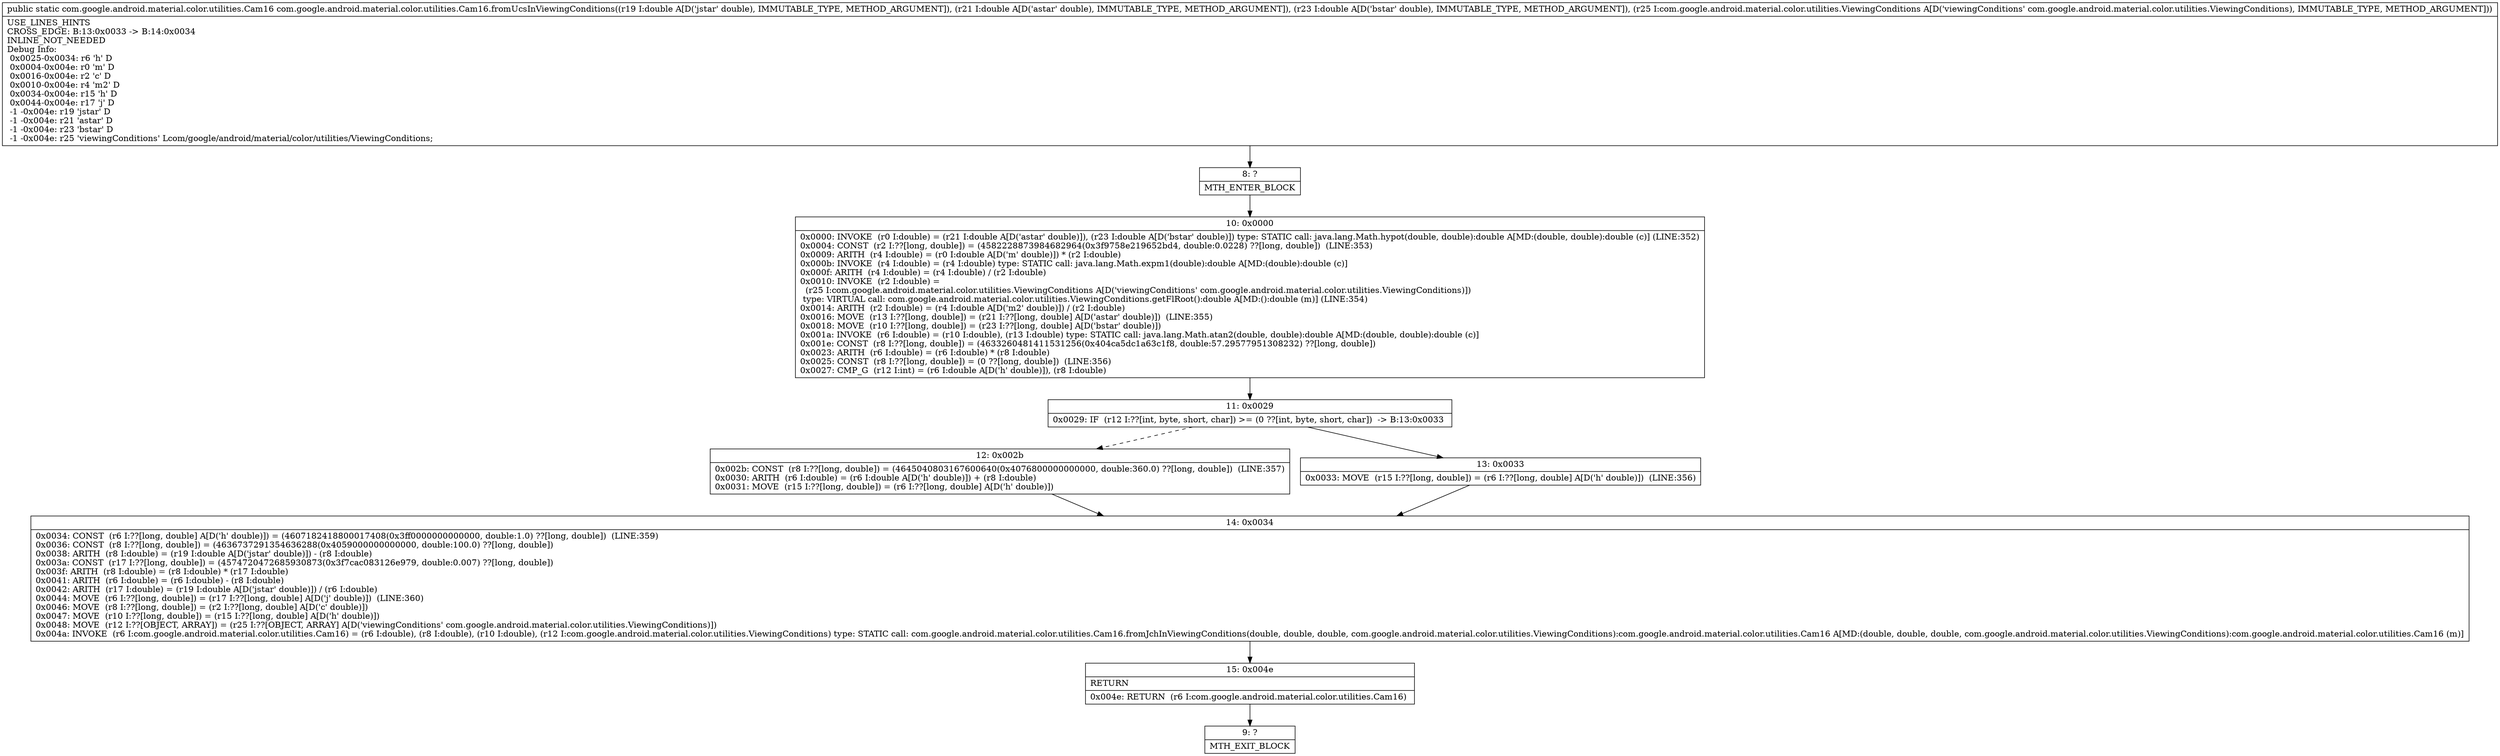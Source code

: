 digraph "CFG forcom.google.android.material.color.utilities.Cam16.fromUcsInViewingConditions(DDDLcom\/google\/android\/material\/color\/utilities\/ViewingConditions;)Lcom\/google\/android\/material\/color\/utilities\/Cam16;" {
Node_8 [shape=record,label="{8\:\ ?|MTH_ENTER_BLOCK\l}"];
Node_10 [shape=record,label="{10\:\ 0x0000|0x0000: INVOKE  (r0 I:double) = (r21 I:double A[D('astar' double)]), (r23 I:double A[D('bstar' double)]) type: STATIC call: java.lang.Math.hypot(double, double):double A[MD:(double, double):double (c)] (LINE:352)\l0x0004: CONST  (r2 I:??[long, double]) = (4582228873984682964(0x3f9758e219652bd4, double:0.0228) ??[long, double])  (LINE:353)\l0x0009: ARITH  (r4 I:double) = (r0 I:double A[D('m' double)]) * (r2 I:double) \l0x000b: INVOKE  (r4 I:double) = (r4 I:double) type: STATIC call: java.lang.Math.expm1(double):double A[MD:(double):double (c)]\l0x000f: ARITH  (r4 I:double) = (r4 I:double) \/ (r2 I:double) \l0x0010: INVOKE  (r2 I:double) = \l  (r25 I:com.google.android.material.color.utilities.ViewingConditions A[D('viewingConditions' com.google.android.material.color.utilities.ViewingConditions)])\l type: VIRTUAL call: com.google.android.material.color.utilities.ViewingConditions.getFlRoot():double A[MD:():double (m)] (LINE:354)\l0x0014: ARITH  (r2 I:double) = (r4 I:double A[D('m2' double)]) \/ (r2 I:double) \l0x0016: MOVE  (r13 I:??[long, double]) = (r21 I:??[long, double] A[D('astar' double)])  (LINE:355)\l0x0018: MOVE  (r10 I:??[long, double]) = (r23 I:??[long, double] A[D('bstar' double)]) \l0x001a: INVOKE  (r6 I:double) = (r10 I:double), (r13 I:double) type: STATIC call: java.lang.Math.atan2(double, double):double A[MD:(double, double):double (c)]\l0x001e: CONST  (r8 I:??[long, double]) = (4633260481411531256(0x404ca5dc1a63c1f8, double:57.29577951308232) ??[long, double]) \l0x0023: ARITH  (r6 I:double) = (r6 I:double) * (r8 I:double) \l0x0025: CONST  (r8 I:??[long, double]) = (0 ??[long, double])  (LINE:356)\l0x0027: CMP_G  (r12 I:int) = (r6 I:double A[D('h' double)]), (r8 I:double) \l}"];
Node_11 [shape=record,label="{11\:\ 0x0029|0x0029: IF  (r12 I:??[int, byte, short, char]) \>= (0 ??[int, byte, short, char])  \-\> B:13:0x0033 \l}"];
Node_12 [shape=record,label="{12\:\ 0x002b|0x002b: CONST  (r8 I:??[long, double]) = (4645040803167600640(0x4076800000000000, double:360.0) ??[long, double])  (LINE:357)\l0x0030: ARITH  (r6 I:double) = (r6 I:double A[D('h' double)]) + (r8 I:double) \l0x0031: MOVE  (r15 I:??[long, double]) = (r6 I:??[long, double] A[D('h' double)]) \l}"];
Node_14 [shape=record,label="{14\:\ 0x0034|0x0034: CONST  (r6 I:??[long, double] A[D('h' double)]) = (4607182418800017408(0x3ff0000000000000, double:1.0) ??[long, double])  (LINE:359)\l0x0036: CONST  (r8 I:??[long, double]) = (4636737291354636288(0x4059000000000000, double:100.0) ??[long, double]) \l0x0038: ARITH  (r8 I:double) = (r19 I:double A[D('jstar' double)]) \- (r8 I:double) \l0x003a: CONST  (r17 I:??[long, double]) = (4574720472685930873(0x3f7cac083126e979, double:0.007) ??[long, double]) \l0x003f: ARITH  (r8 I:double) = (r8 I:double) * (r17 I:double) \l0x0041: ARITH  (r6 I:double) = (r6 I:double) \- (r8 I:double) \l0x0042: ARITH  (r17 I:double) = (r19 I:double A[D('jstar' double)]) \/ (r6 I:double) \l0x0044: MOVE  (r6 I:??[long, double]) = (r17 I:??[long, double] A[D('j' double)])  (LINE:360)\l0x0046: MOVE  (r8 I:??[long, double]) = (r2 I:??[long, double] A[D('c' double)]) \l0x0047: MOVE  (r10 I:??[long, double]) = (r15 I:??[long, double] A[D('h' double)]) \l0x0048: MOVE  (r12 I:??[OBJECT, ARRAY]) = (r25 I:??[OBJECT, ARRAY] A[D('viewingConditions' com.google.android.material.color.utilities.ViewingConditions)]) \l0x004a: INVOKE  (r6 I:com.google.android.material.color.utilities.Cam16) = (r6 I:double), (r8 I:double), (r10 I:double), (r12 I:com.google.android.material.color.utilities.ViewingConditions) type: STATIC call: com.google.android.material.color.utilities.Cam16.fromJchInViewingConditions(double, double, double, com.google.android.material.color.utilities.ViewingConditions):com.google.android.material.color.utilities.Cam16 A[MD:(double, double, double, com.google.android.material.color.utilities.ViewingConditions):com.google.android.material.color.utilities.Cam16 (m)]\l}"];
Node_15 [shape=record,label="{15\:\ 0x004e|RETURN\l|0x004e: RETURN  (r6 I:com.google.android.material.color.utilities.Cam16) \l}"];
Node_9 [shape=record,label="{9\:\ ?|MTH_EXIT_BLOCK\l}"];
Node_13 [shape=record,label="{13\:\ 0x0033|0x0033: MOVE  (r15 I:??[long, double]) = (r6 I:??[long, double] A[D('h' double)])  (LINE:356)\l}"];
MethodNode[shape=record,label="{public static com.google.android.material.color.utilities.Cam16 com.google.android.material.color.utilities.Cam16.fromUcsInViewingConditions((r19 I:double A[D('jstar' double), IMMUTABLE_TYPE, METHOD_ARGUMENT]), (r21 I:double A[D('astar' double), IMMUTABLE_TYPE, METHOD_ARGUMENT]), (r23 I:double A[D('bstar' double), IMMUTABLE_TYPE, METHOD_ARGUMENT]), (r25 I:com.google.android.material.color.utilities.ViewingConditions A[D('viewingConditions' com.google.android.material.color.utilities.ViewingConditions), IMMUTABLE_TYPE, METHOD_ARGUMENT]))  | USE_LINES_HINTS\lCROSS_EDGE: B:13:0x0033 \-\> B:14:0x0034\lINLINE_NOT_NEEDED\lDebug Info:\l  0x0025\-0x0034: r6 'h' D\l  0x0004\-0x004e: r0 'm' D\l  0x0016\-0x004e: r2 'c' D\l  0x0010\-0x004e: r4 'm2' D\l  0x0034\-0x004e: r15 'h' D\l  0x0044\-0x004e: r17 'j' D\l  \-1 \-0x004e: r19 'jstar' D\l  \-1 \-0x004e: r21 'astar' D\l  \-1 \-0x004e: r23 'bstar' D\l  \-1 \-0x004e: r25 'viewingConditions' Lcom\/google\/android\/material\/color\/utilities\/ViewingConditions;\l}"];
MethodNode -> Node_8;Node_8 -> Node_10;
Node_10 -> Node_11;
Node_11 -> Node_12[style=dashed];
Node_11 -> Node_13;
Node_12 -> Node_14;
Node_14 -> Node_15;
Node_15 -> Node_9;
Node_13 -> Node_14;
}

